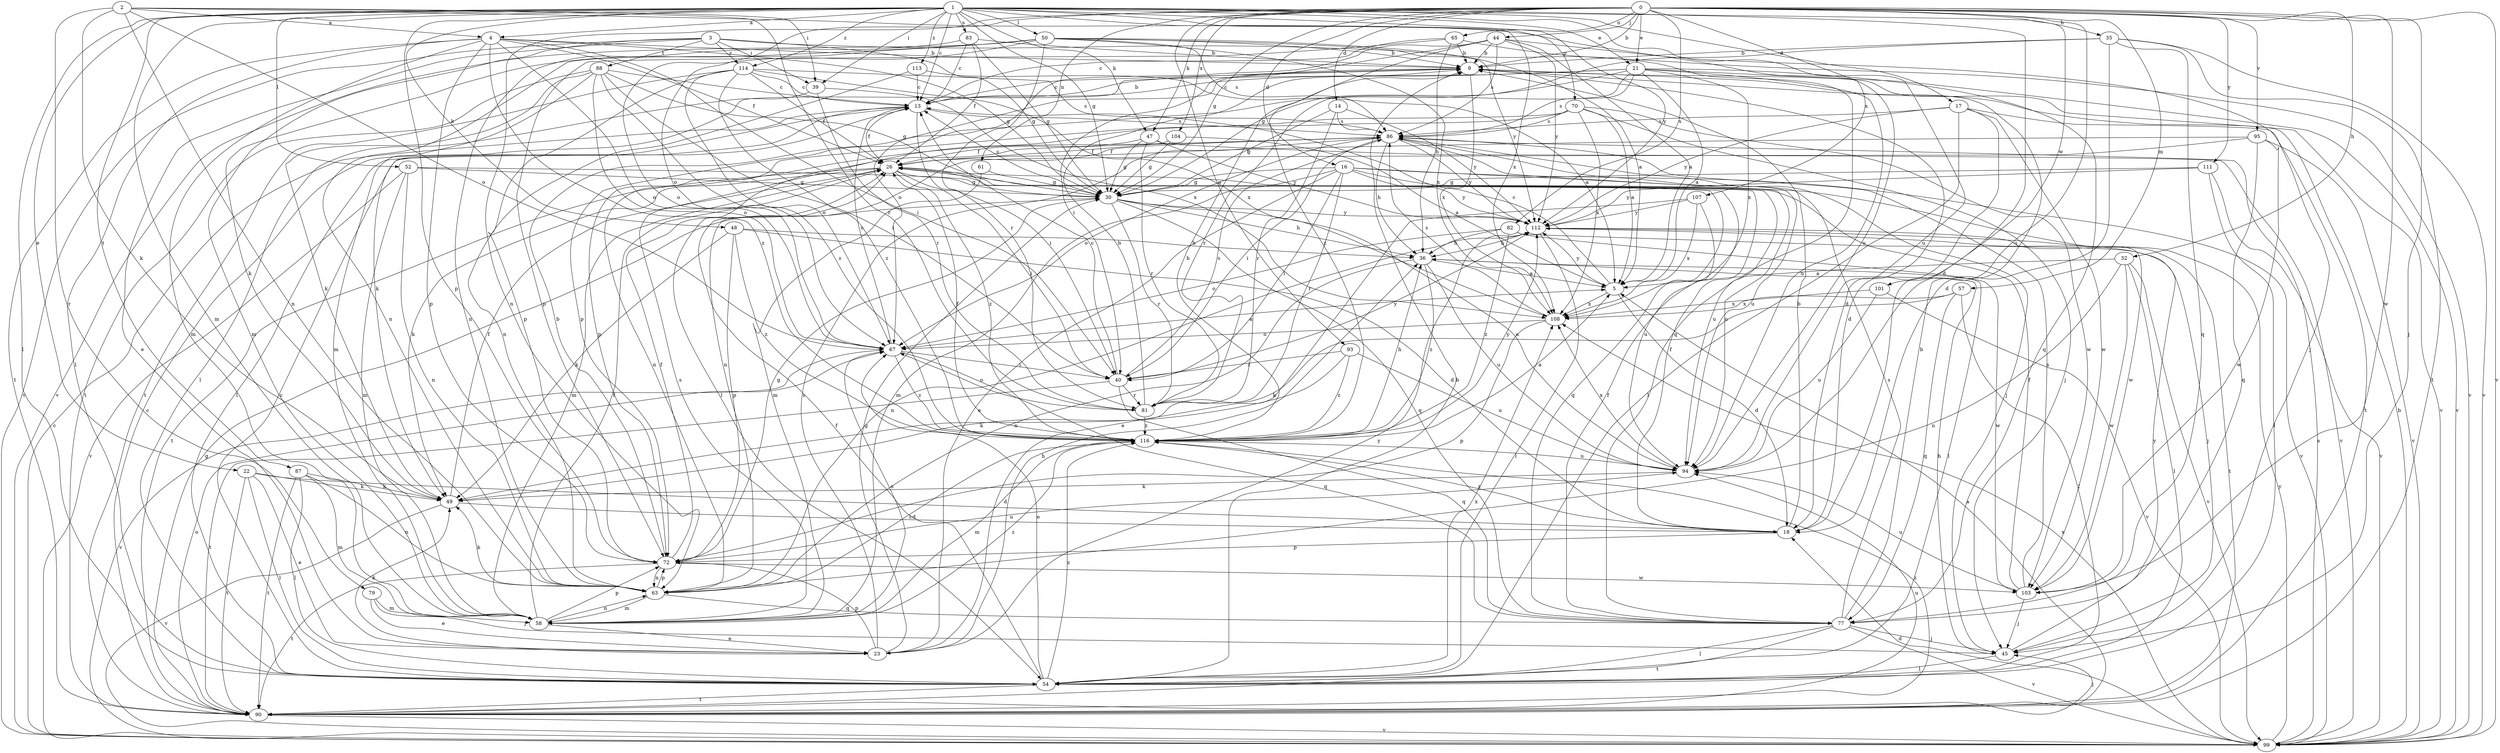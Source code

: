 strict digraph  {
0;
1;
2;
3;
4;
5;
9;
13;
14;
16;
17;
18;
21;
22;
23;
26;
30;
32;
35;
36;
39;
40;
44;
45;
47;
48;
49;
50;
52;
54;
57;
58;
61;
63;
65;
67;
70;
72;
77;
79;
81;
82;
83;
86;
87;
88;
90;
93;
94;
95;
99;
101;
103;
104;
107;
108;
111;
112;
113;
114;
116;
0 -> 9  [label=b];
0 -> 14  [label=d];
0 -> 16  [label=d];
0 -> 21  [label=e];
0 -> 30  [label=g];
0 -> 32  [label=h];
0 -> 44  [label=j];
0 -> 45  [label=j];
0 -> 47  [label=k];
0 -> 57  [label=m];
0 -> 61  [label=n];
0 -> 63  [label=n];
0 -> 65  [label=o];
0 -> 67  [label=o];
0 -> 82  [label=s];
0 -> 93  [label=u];
0 -> 94  [label=u];
0 -> 95  [label=v];
0 -> 99  [label=v];
0 -> 101  [label=w];
0 -> 103  [label=w];
0 -> 104  [label=x];
0 -> 107  [label=x];
0 -> 111  [label=y];
1 -> 4  [label=a];
1 -> 13  [label=c];
1 -> 17  [label=d];
1 -> 18  [label=d];
1 -> 21  [label=e];
1 -> 22  [label=e];
1 -> 30  [label=g];
1 -> 35  [label=h];
1 -> 39  [label=i];
1 -> 47  [label=k];
1 -> 48  [label=k];
1 -> 50  [label=l];
1 -> 52  [label=l];
1 -> 54  [label=l];
1 -> 58  [label=m];
1 -> 70  [label=p];
1 -> 72  [label=p];
1 -> 83  [label=s];
1 -> 87  [label=t];
1 -> 94  [label=u];
1 -> 108  [label=x];
1 -> 112  [label=y];
1 -> 113  [label=z];
1 -> 114  [label=z];
2 -> 4  [label=a];
2 -> 39  [label=i];
2 -> 49  [label=k];
2 -> 63  [label=n];
2 -> 67  [label=o];
2 -> 79  [label=r];
2 -> 81  [label=r];
2 -> 94  [label=u];
3 -> 23  [label=e];
3 -> 30  [label=g];
3 -> 39  [label=i];
3 -> 58  [label=m];
3 -> 77  [label=q];
3 -> 88  [label=t];
3 -> 99  [label=v];
3 -> 114  [label=z];
4 -> 9  [label=b];
4 -> 26  [label=f];
4 -> 30  [label=g];
4 -> 40  [label=i];
4 -> 54  [label=l];
4 -> 58  [label=m];
4 -> 67  [label=o];
4 -> 72  [label=p];
4 -> 90  [label=t];
4 -> 116  [label=z];
5 -> 13  [label=c];
5 -> 18  [label=d];
5 -> 108  [label=x];
5 -> 112  [label=y];
9 -> 13  [label=c];
9 -> 18  [label=d];
9 -> 99  [label=v];
9 -> 108  [label=x];
13 -> 9  [label=b];
13 -> 26  [label=f];
13 -> 40  [label=i];
13 -> 54  [label=l];
13 -> 86  [label=s];
14 -> 30  [label=g];
14 -> 81  [label=r];
14 -> 86  [label=s];
14 -> 112  [label=y];
16 -> 23  [label=e];
16 -> 30  [label=g];
16 -> 40  [label=i];
16 -> 58  [label=m];
16 -> 81  [label=r];
16 -> 94  [label=u];
16 -> 99  [label=v];
16 -> 103  [label=w];
16 -> 112  [label=y];
17 -> 18  [label=d];
17 -> 54  [label=l];
17 -> 86  [label=s];
17 -> 90  [label=t];
17 -> 103  [label=w];
17 -> 112  [label=y];
18 -> 9  [label=b];
18 -> 26  [label=f];
18 -> 72  [label=p];
18 -> 116  [label=z];
21 -> 5  [label=a];
21 -> 13  [label=c];
21 -> 49  [label=k];
21 -> 72  [label=p];
21 -> 77  [label=q];
21 -> 81  [label=r];
21 -> 86  [label=s];
21 -> 94  [label=u];
21 -> 99  [label=v];
21 -> 108  [label=x];
22 -> 18  [label=d];
22 -> 23  [label=e];
22 -> 49  [label=k];
22 -> 54  [label=l];
22 -> 90  [label=t];
23 -> 30  [label=g];
23 -> 36  [label=h];
23 -> 49  [label=k];
23 -> 72  [label=p];
23 -> 86  [label=s];
23 -> 112  [label=y];
26 -> 30  [label=g];
26 -> 40  [label=i];
26 -> 49  [label=k];
26 -> 58  [label=m];
26 -> 90  [label=t];
26 -> 94  [label=u];
26 -> 116  [label=z];
30 -> 13  [label=c];
30 -> 36  [label=h];
30 -> 77  [label=q];
30 -> 81  [label=r];
30 -> 94  [label=u];
30 -> 112  [label=y];
32 -> 5  [label=a];
32 -> 54  [label=l];
32 -> 63  [label=n];
32 -> 99  [label=v];
32 -> 103  [label=w];
35 -> 9  [label=b];
35 -> 18  [label=d];
35 -> 30  [label=g];
35 -> 77  [label=q];
35 -> 90  [label=t];
35 -> 99  [label=v];
36 -> 5  [label=a];
36 -> 63  [label=n];
36 -> 94  [label=u];
36 -> 103  [label=w];
36 -> 116  [label=z];
39 -> 54  [label=l];
39 -> 81  [label=r];
39 -> 108  [label=x];
40 -> 13  [label=c];
40 -> 77  [label=q];
40 -> 81  [label=r];
40 -> 86  [label=s];
40 -> 90  [label=t];
40 -> 112  [label=y];
44 -> 5  [label=a];
44 -> 9  [label=b];
44 -> 40  [label=i];
44 -> 45  [label=j];
44 -> 67  [label=o];
44 -> 86  [label=s];
44 -> 112  [label=y];
44 -> 116  [label=z];
45 -> 36  [label=h];
45 -> 54  [label=l];
45 -> 112  [label=y];
47 -> 26  [label=f];
47 -> 30  [label=g];
47 -> 81  [label=r];
47 -> 99  [label=v];
47 -> 112  [label=y];
48 -> 18  [label=d];
48 -> 36  [label=h];
48 -> 49  [label=k];
48 -> 72  [label=p];
48 -> 116  [label=z];
49 -> 18  [label=d];
49 -> 26  [label=f];
49 -> 99  [label=v];
50 -> 5  [label=a];
50 -> 9  [label=b];
50 -> 49  [label=k];
50 -> 63  [label=n];
50 -> 67  [label=o];
50 -> 81  [label=r];
50 -> 86  [label=s];
50 -> 99  [label=v];
50 -> 108  [label=x];
50 -> 112  [label=y];
52 -> 30  [label=g];
52 -> 58  [label=m];
52 -> 63  [label=n];
52 -> 77  [label=q];
52 -> 99  [label=v];
54 -> 9  [label=b];
54 -> 13  [label=c];
54 -> 26  [label=f];
54 -> 67  [label=o];
54 -> 90  [label=t];
54 -> 108  [label=x];
54 -> 116  [label=z];
57 -> 49  [label=k];
57 -> 54  [label=l];
57 -> 77  [label=q];
57 -> 108  [label=x];
58 -> 23  [label=e];
58 -> 26  [label=f];
58 -> 63  [label=n];
58 -> 67  [label=o];
58 -> 72  [label=p];
58 -> 86  [label=s];
58 -> 116  [label=z];
61 -> 30  [label=g];
61 -> 58  [label=m];
63 -> 49  [label=k];
63 -> 58  [label=m];
63 -> 72  [label=p];
63 -> 77  [label=q];
63 -> 116  [label=z];
65 -> 9  [label=b];
65 -> 13  [label=c];
65 -> 36  [label=h];
65 -> 72  [label=p];
65 -> 99  [label=v];
67 -> 5  [label=a];
67 -> 13  [label=c];
67 -> 40  [label=i];
67 -> 77  [label=q];
67 -> 99  [label=v];
67 -> 116  [label=z];
70 -> 5  [label=a];
70 -> 45  [label=j];
70 -> 54  [label=l];
70 -> 72  [label=p];
70 -> 86  [label=s];
70 -> 103  [label=w];
70 -> 108  [label=x];
72 -> 9  [label=b];
72 -> 26  [label=f];
72 -> 30  [label=g];
72 -> 63  [label=n];
72 -> 90  [label=t];
72 -> 94  [label=u];
72 -> 103  [label=w];
77 -> 9  [label=b];
77 -> 26  [label=f];
77 -> 45  [label=j];
77 -> 54  [label=l];
77 -> 86  [label=s];
77 -> 90  [label=t];
77 -> 99  [label=v];
79 -> 23  [label=e];
79 -> 45  [label=j];
79 -> 58  [label=m];
81 -> 9  [label=b];
81 -> 67  [label=o];
81 -> 116  [label=z];
82 -> 36  [label=h];
82 -> 45  [label=j];
82 -> 54  [label=l];
82 -> 67  [label=o];
82 -> 116  [label=z];
83 -> 9  [label=b];
83 -> 13  [label=c];
83 -> 26  [label=f];
83 -> 30  [label=g];
83 -> 63  [label=n];
86 -> 26  [label=f];
86 -> 36  [label=h];
86 -> 40  [label=i];
86 -> 45  [label=j];
86 -> 63  [label=n];
86 -> 67  [label=o];
86 -> 94  [label=u];
86 -> 112  [label=y];
87 -> 49  [label=k];
87 -> 54  [label=l];
87 -> 58  [label=m];
87 -> 63  [label=n];
87 -> 90  [label=t];
88 -> 13  [label=c];
88 -> 30  [label=g];
88 -> 40  [label=i];
88 -> 49  [label=k];
88 -> 58  [label=m];
88 -> 67  [label=o];
88 -> 90  [label=t];
88 -> 116  [label=z];
90 -> 5  [label=a];
90 -> 13  [label=c];
90 -> 30  [label=g];
90 -> 45  [label=j];
90 -> 67  [label=o];
90 -> 94  [label=u];
90 -> 99  [label=v];
90 -> 116  [label=z];
93 -> 40  [label=i];
93 -> 49  [label=k];
93 -> 94  [label=u];
93 -> 116  [label=z];
94 -> 49  [label=k];
94 -> 108  [label=x];
95 -> 26  [label=f];
95 -> 63  [label=n];
95 -> 77  [label=q];
95 -> 99  [label=v];
95 -> 103  [label=w];
99 -> 9  [label=b];
99 -> 13  [label=c];
99 -> 18  [label=d];
99 -> 86  [label=s];
99 -> 108  [label=x];
99 -> 112  [label=y];
101 -> 94  [label=u];
101 -> 99  [label=v];
101 -> 108  [label=x];
103 -> 26  [label=f];
103 -> 45  [label=j];
103 -> 86  [label=s];
103 -> 94  [label=u];
104 -> 5  [label=a];
104 -> 26  [label=f];
104 -> 30  [label=g];
107 -> 23  [label=e];
107 -> 94  [label=u];
107 -> 108  [label=x];
107 -> 112  [label=y];
108 -> 67  [label=o];
108 -> 72  [label=p];
108 -> 86  [label=s];
111 -> 30  [label=g];
111 -> 54  [label=l];
111 -> 99  [label=v];
111 -> 112  [label=y];
112 -> 36  [label=h];
112 -> 54  [label=l];
112 -> 63  [label=n];
112 -> 90  [label=t];
113 -> 5  [label=a];
113 -> 13  [label=c];
113 -> 63  [label=n];
114 -> 13  [label=c];
114 -> 26  [label=f];
114 -> 67  [label=o];
114 -> 72  [label=p];
114 -> 86  [label=s];
114 -> 90  [label=t];
114 -> 108  [label=x];
114 -> 116  [label=z];
116 -> 5  [label=a];
116 -> 9  [label=b];
116 -> 26  [label=f];
116 -> 36  [label=h];
116 -> 58  [label=m];
116 -> 94  [label=u];
116 -> 112  [label=y];
}

